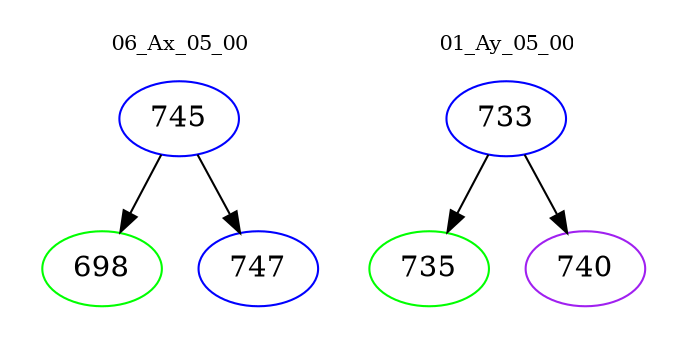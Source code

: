 digraph{
subgraph cluster_0 {
color = white
label = "06_Ax_05_00";
fontsize=10;
T0_745 [label="745", color="blue"]
T0_745 -> T0_698 [color="black"]
T0_698 [label="698", color="green"]
T0_745 -> T0_747 [color="black"]
T0_747 [label="747", color="blue"]
}
subgraph cluster_1 {
color = white
label = "01_Ay_05_00";
fontsize=10;
T1_733 [label="733", color="blue"]
T1_733 -> T1_735 [color="black"]
T1_735 [label="735", color="green"]
T1_733 -> T1_740 [color="black"]
T1_740 [label="740", color="purple"]
}
}
